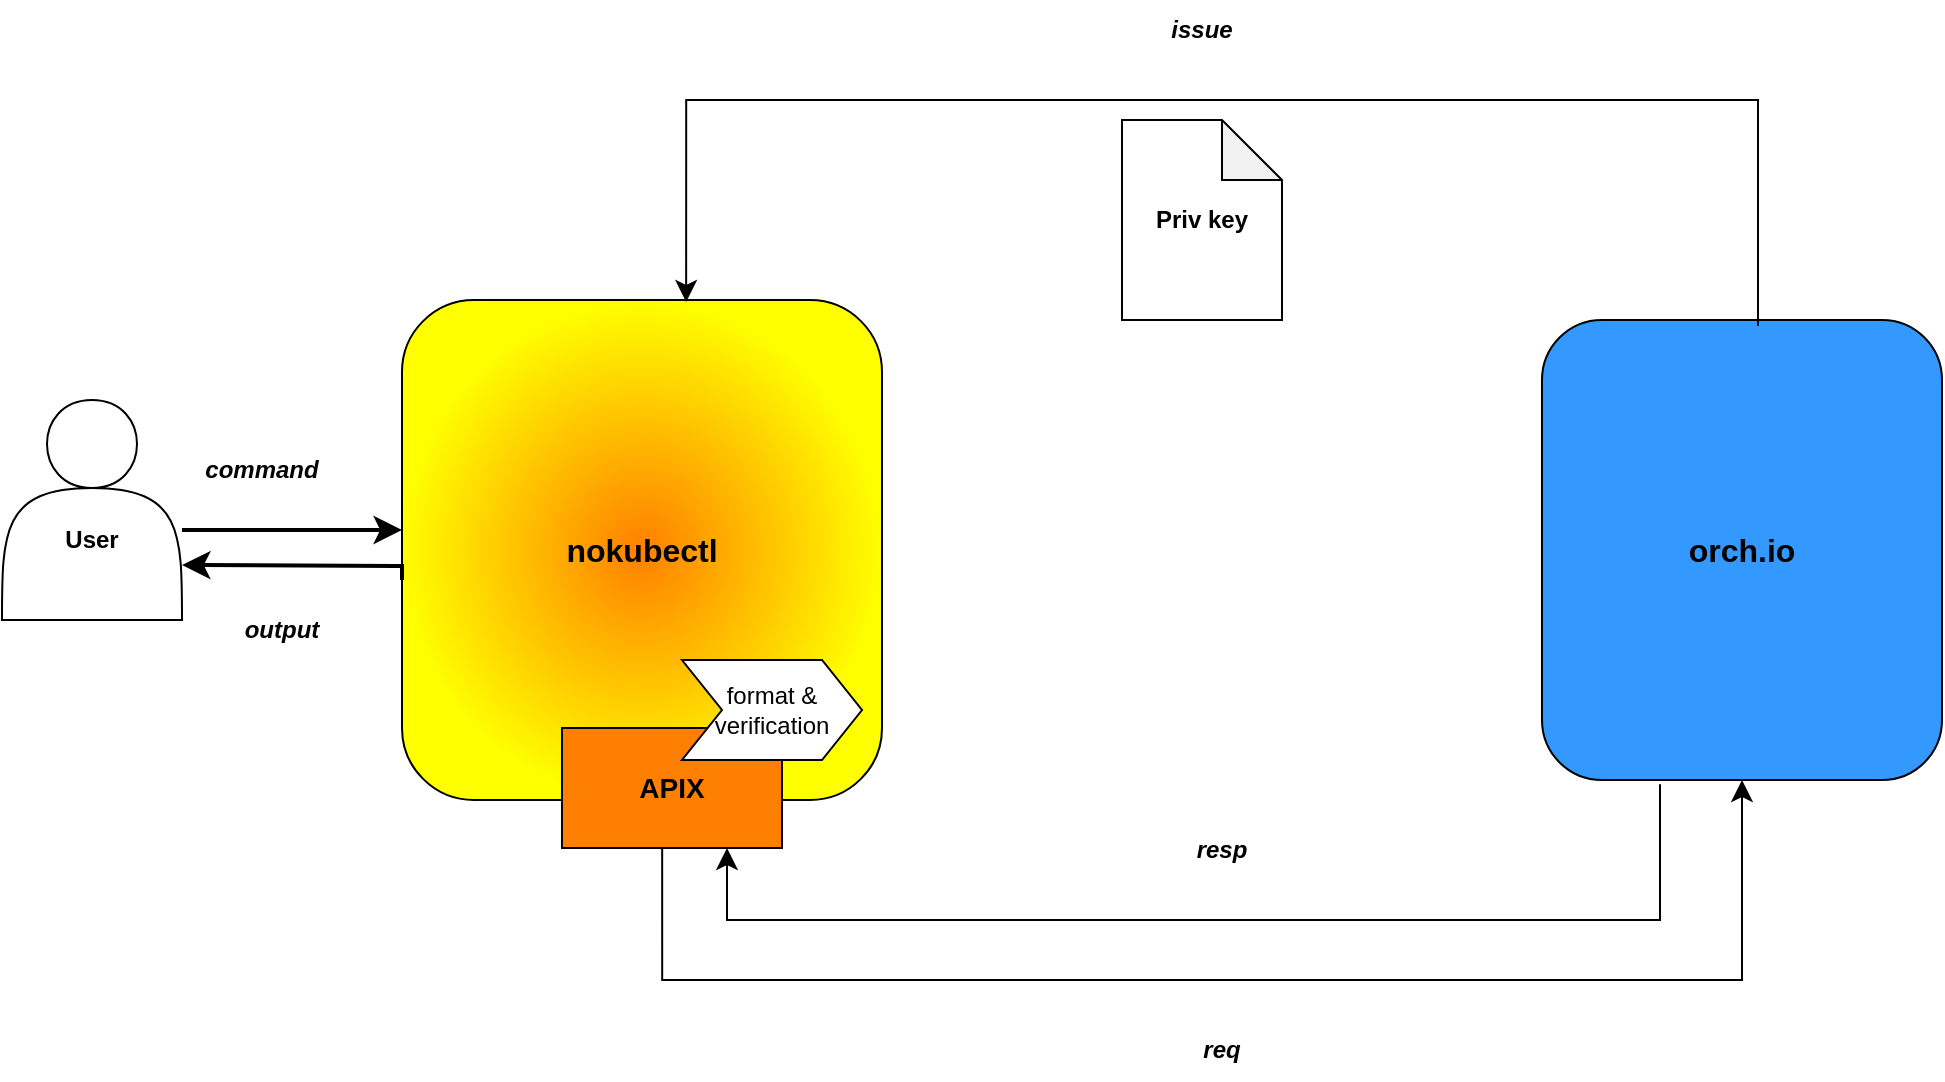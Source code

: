 <mxfile version="24.2.1" type="device">
  <diagram name="페이지-1" id="7S5lTNuC7zaxYhMuyJxt">
    <mxGraphModel dx="1271" dy="729" grid="1" gridSize="10" guides="1" tooltips="1" connect="1" arrows="1" fold="1" page="1" pageScale="1" pageWidth="1169" pageHeight="827" math="0" shadow="0">
      <root>
        <mxCell id="0" />
        <mxCell id="1" parent="0" />
        <mxCell id="tPTaoLydg7z53Rz1t_cY-9" value="nokubectl" style="rounded=1;whiteSpace=wrap;html=1;fontStyle=1;fontSize=16;fillColor=#FF8000;gradientColor=#FFFF00;gradientDirection=radial;" parent="1" vertex="1">
          <mxGeometry x="250" y="200" width="240" height="250" as="geometry" />
        </mxCell>
        <mxCell id="tPTaoLydg7z53Rz1t_cY-22" value="orch.io" style="rounded=1;whiteSpace=wrap;html=1;fontStyle=1;fontSize=16;fillColor=#3399FF;" parent="1" vertex="1">
          <mxGeometry x="820" y="210" width="200" height="230" as="geometry" />
        </mxCell>
        <mxCell id="Ehu5zhmhbnfWqi4yC7iF-1" value="" style="edgeStyle=segmentEdgeStyle;endArrow=classic;html=1;curved=0;rounded=0;endSize=8;startSize=8;exitX=0.54;exitY=0.013;exitDx=0;exitDy=0;exitPerimeter=0;entryX=0.592;entryY=0.004;entryDx=0;entryDy=0;entryPerimeter=0;" edge="1" parent="1" source="tPTaoLydg7z53Rz1t_cY-22" target="tPTaoLydg7z53Rz1t_cY-9">
          <mxGeometry width="50" height="50" relative="1" as="geometry">
            <mxPoint x="700" y="400" as="sourcePoint" />
            <mxPoint x="750" y="350" as="targetPoint" />
            <Array as="points">
              <mxPoint x="928" y="100" />
              <mxPoint x="392" y="100" />
            </Array>
          </mxGeometry>
        </mxCell>
        <mxCell id="Ehu5zhmhbnfWqi4yC7iF-2" value="Priv key" style="shape=note;whiteSpace=wrap;html=1;backgroundOutline=1;darkOpacity=0.05;fontStyle=1" vertex="1" parent="1">
          <mxGeometry x="610" y="110" width="80" height="100" as="geometry" />
        </mxCell>
        <mxCell id="Ehu5zhmhbnfWqi4yC7iF-3" value="" style="edgeStyle=segmentEdgeStyle;endArrow=classic;html=1;curved=0;rounded=0;endSize=8;startSize=8;exitX=0.542;exitY=1;exitDx=0;exitDy=0;exitPerimeter=0;entryX=0.5;entryY=1;entryDx=0;entryDy=0;" edge="1" parent="1" source="tPTaoLydg7z53Rz1t_cY-9" target="tPTaoLydg7z53Rz1t_cY-22">
          <mxGeometry width="50" height="50" relative="1" as="geometry">
            <mxPoint x="700" y="520" as="sourcePoint" />
            <mxPoint x="750" y="470" as="targetPoint" />
            <Array as="points">
              <mxPoint x="380" y="540" />
              <mxPoint x="920" y="540" />
            </Array>
          </mxGeometry>
        </mxCell>
        <mxCell id="Ehu5zhmhbnfWqi4yC7iF-4" value="issue" style="text;html=1;align=center;verticalAlign=middle;whiteSpace=wrap;rounded=0;fontStyle=3" vertex="1" parent="1">
          <mxGeometry x="620" y="50" width="60" height="30" as="geometry" />
        </mxCell>
        <mxCell id="Ehu5zhmhbnfWqi4yC7iF-5" value="&lt;div&gt;&lt;br&gt;&lt;/div&gt;&lt;div&gt;&lt;br&gt;&lt;/div&gt;&lt;div&gt;User&lt;/div&gt;" style="shape=actor;whiteSpace=wrap;html=1;fontStyle=1" vertex="1" parent="1">
          <mxGeometry x="50" y="250" width="90" height="110" as="geometry" />
        </mxCell>
        <mxCell id="Ehu5zhmhbnfWqi4yC7iF-6" value="" style="edgeStyle=segmentEdgeStyle;endArrow=classic;html=1;curved=0;rounded=0;endSize=8;startSize=8;exitX=1;exitY=0.591;exitDx=0;exitDy=0;exitPerimeter=0;fontStyle=0;strokeWidth=2;" edge="1" parent="1" source="Ehu5zhmhbnfWqi4yC7iF-5">
          <mxGeometry width="50" height="50" relative="1" as="geometry">
            <mxPoint x="370" y="400" as="sourcePoint" />
            <mxPoint x="250" y="315" as="targetPoint" />
          </mxGeometry>
        </mxCell>
        <mxCell id="Ehu5zhmhbnfWqi4yC7iF-7" value="APIX" style="rounded=0;whiteSpace=wrap;html=1;fillColor=#FF8000;fontStyle=1;fontSize=14;" vertex="1" parent="1">
          <mxGeometry x="330" y="414" width="110" height="60" as="geometry" />
        </mxCell>
        <mxCell id="Ehu5zhmhbnfWqi4yC7iF-10" value="command" style="text;html=1;align=center;verticalAlign=middle;whiteSpace=wrap;rounded=0;fontStyle=3" vertex="1" parent="1">
          <mxGeometry x="150" y="270" width="60" height="30" as="geometry" />
        </mxCell>
        <mxCell id="Ehu5zhmhbnfWqi4yC7iF-11" value="" style="edgeStyle=segmentEdgeStyle;endArrow=classic;html=1;curved=0;rounded=0;endSize=8;startSize=8;exitX=0.295;exitY=1.009;exitDx=0;exitDy=0;exitPerimeter=0;entryX=0.75;entryY=1;entryDx=0;entryDy=0;" edge="1" parent="1" source="tPTaoLydg7z53Rz1t_cY-22" target="Ehu5zhmhbnfWqi4yC7iF-7">
          <mxGeometry width="50" height="50" relative="1" as="geometry">
            <mxPoint x="280" y="370" as="sourcePoint" />
            <mxPoint x="330" y="320" as="targetPoint" />
            <Array as="points">
              <mxPoint x="879" y="510" />
              <mxPoint x="413" y="510" />
            </Array>
          </mxGeometry>
        </mxCell>
        <mxCell id="Ehu5zhmhbnfWqi4yC7iF-12" value="resp" style="text;html=1;align=center;verticalAlign=middle;whiteSpace=wrap;rounded=0;fontStyle=3" vertex="1" parent="1">
          <mxGeometry x="630" y="460" width="60" height="30" as="geometry" />
        </mxCell>
        <mxCell id="Ehu5zhmhbnfWqi4yC7iF-13" value="req" style="text;html=1;align=center;verticalAlign=middle;whiteSpace=wrap;rounded=0;fontStyle=3" vertex="1" parent="1">
          <mxGeometry x="630" y="560" width="60" height="30" as="geometry" />
        </mxCell>
        <mxCell id="Ehu5zhmhbnfWqi4yC7iF-14" value="" style="edgeStyle=segmentEdgeStyle;endArrow=classic;html=1;curved=0;rounded=0;endSize=8;startSize=8;entryX=1;entryY=0.75;entryDx=0;entryDy=0;fontStyle=1;strokeWidth=2;" edge="1" parent="1" target="Ehu5zhmhbnfWqi4yC7iF-5">
          <mxGeometry width="50" height="50" relative="1" as="geometry">
            <mxPoint x="250" y="340" as="sourcePoint" />
            <mxPoint x="570" y="440" as="targetPoint" />
            <Array as="points">
              <mxPoint x="247" y="333" />
              <mxPoint x="150" y="333" />
            </Array>
          </mxGeometry>
        </mxCell>
        <mxCell id="Ehu5zhmhbnfWqi4yC7iF-15" value="output" style="text;html=1;align=center;verticalAlign=middle;whiteSpace=wrap;rounded=0;fontStyle=3" vertex="1" parent="1">
          <mxGeometry x="160" y="350" width="60" height="30" as="geometry" />
        </mxCell>
        <mxCell id="Ehu5zhmhbnfWqi4yC7iF-16" value="format &amp;amp;&lt;div&gt;verification&lt;/div&gt;" style="shape=step;perimeter=stepPerimeter;whiteSpace=wrap;html=1;fixedSize=1;" vertex="1" parent="1">
          <mxGeometry x="390" y="380" width="90" height="50" as="geometry" />
        </mxCell>
      </root>
    </mxGraphModel>
  </diagram>
</mxfile>
